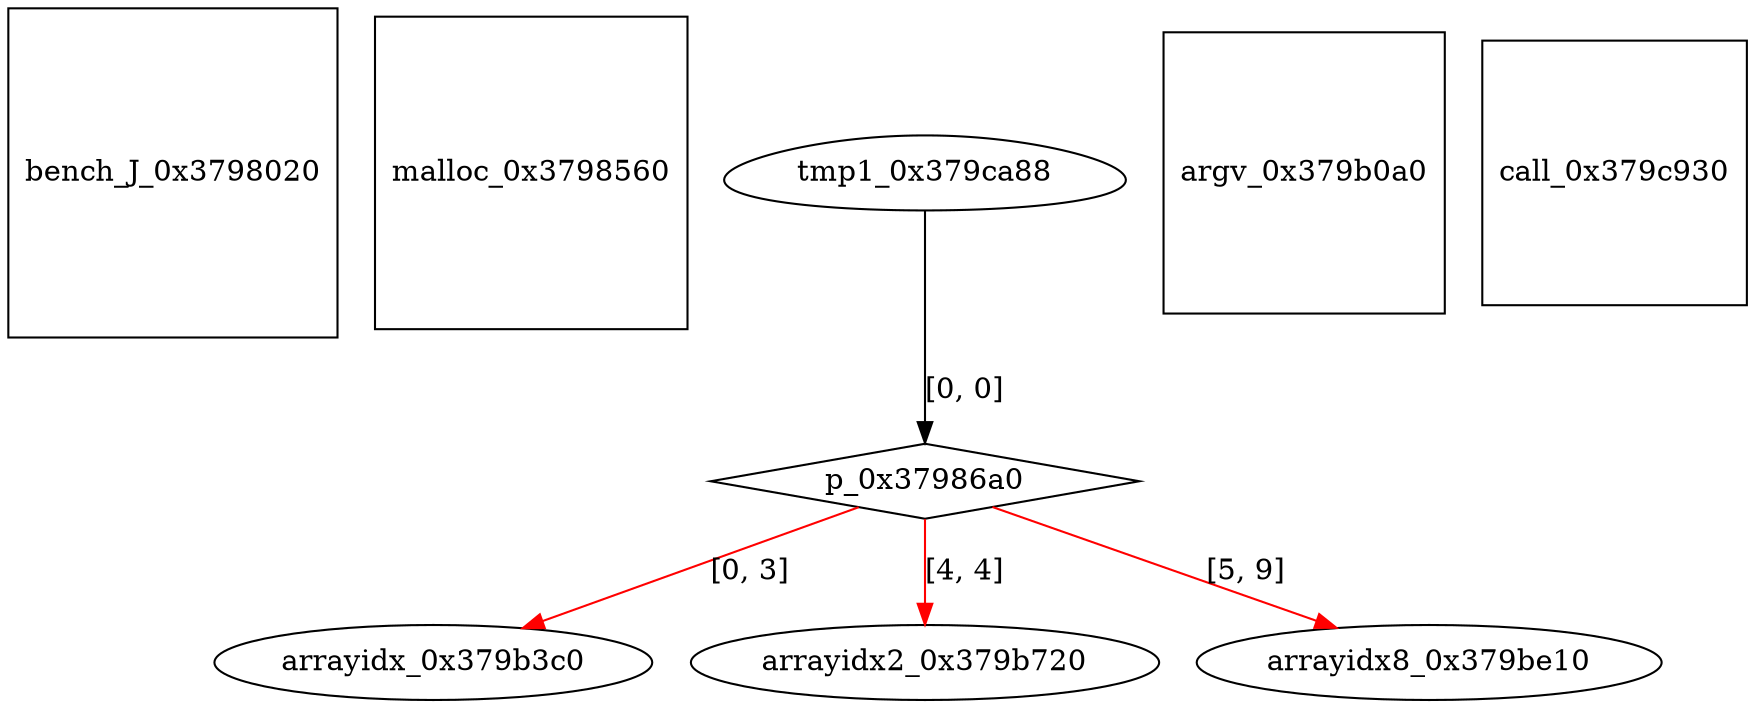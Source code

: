digraph grafico {
"bench_J_0x3798020" [shape=square];
"malloc_0x3798560" [shape=square];
"p_0x37986a0" [shape=diamond];
"tmp1_0x379ca88" -> "p_0x37986a0" [label="[0, 0]"];
"argv_0x379b0a0" [shape=square];
"arrayidx_0x379b3c0" [shape=ellipse];
"p_0x37986a0" -> "arrayidx_0x379b3c0" [label="[0, 3]",color=red];
"arrayidx2_0x379b720" [shape=ellipse];
"p_0x37986a0" -> "arrayidx2_0x379b720" [label="[4, 4]",color=red];
"arrayidx8_0x379be10" [shape=ellipse];
"p_0x37986a0" -> "arrayidx8_0x379be10" [label="[5, 9]",color=red];
"call_0x379c930" [shape=square];
"tmp1_0x379ca88" [shape=egg];
}